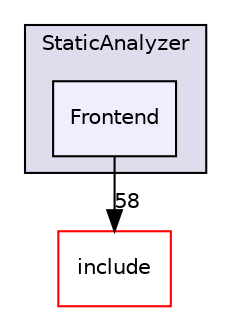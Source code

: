 digraph "lib/StaticAnalyzer/Frontend" {
  bgcolor=transparent;
  compound=true
  node [ fontsize="10", fontname="Helvetica"];
  edge [ labelfontsize="10", labelfontname="Helvetica"];
  subgraph clusterdir_5323669f7aaa7f9ff43db9a3c9e1bf2d {
    graph [ bgcolor="#ddddee", pencolor="black", label="StaticAnalyzer" fontname="Helvetica", fontsize="10", URL="dir_5323669f7aaa7f9ff43db9a3c9e1bf2d.html"]
  dir_8563378ce86bf3f6780d276a08028035 [shape=box, label="Frontend", style="filled", fillcolor="#eeeeff", pencolor="black", URL="dir_8563378ce86bf3f6780d276a08028035.html"];
  }
  dir_d44c64559bbebec7f509842c48db8b23 [shape=box label="include" color="red" URL="dir_d44c64559bbebec7f509842c48db8b23.html"];
  dir_8563378ce86bf3f6780d276a08028035->dir_d44c64559bbebec7f509842c48db8b23 [headlabel="58", labeldistance=1.5 headhref="dir_000058_000001.html"];
}
